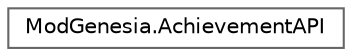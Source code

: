 digraph "Graphical Class Hierarchy"
{
 // LATEX_PDF_SIZE
  bgcolor="transparent";
  edge [fontname=Helvetica,fontsize=10,labelfontname=Helvetica,labelfontsize=10];
  node [fontname=Helvetica,fontsize=10,shape=box,height=0.2,width=0.4];
  rankdir="LR";
  Node0 [label="ModGenesia.AchievementAPI",height=0.2,width=0.4,color="grey40", fillcolor="white", style="filled",URL="$class_mod_genesia_1_1_achievement_a_p_i.html",tooltip="Modding API for everything Achievement Related."];
}

